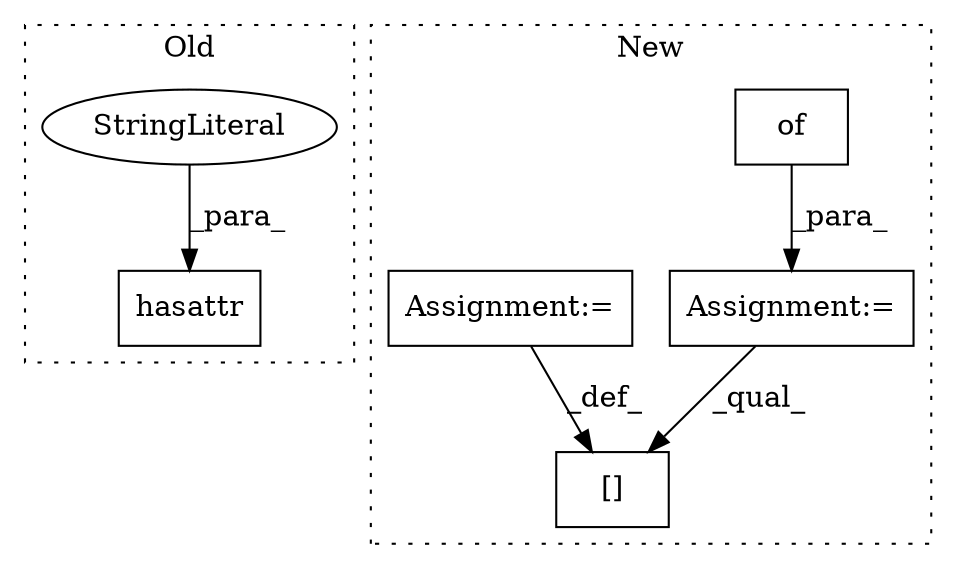 digraph G {
subgraph cluster0 {
1 [label="hasattr" a="32" s="1595,1619" l="8,1" shape="box"];
4 [label="StringLiteral" a="45" s="1608" l="11" shape="ellipse"];
label = "Old";
style="dotted";
}
subgraph cluster1 {
2 [label="of" a="32" s="1375,1466" l="3,1" shape="box"];
3 [label="[]" a="2" s="1587,1608" l="10,1" shape="box"];
5 [label="Assignment:=" a="7" s="1609" l="1" shape="box"];
6 [label="Assignment:=" a="7" s="1370" l="1" shape="box"];
label = "New";
style="dotted";
}
2 -> 6 [label="_para_"];
4 -> 1 [label="_para_"];
5 -> 3 [label="_def_"];
6 -> 3 [label="_qual_"];
}